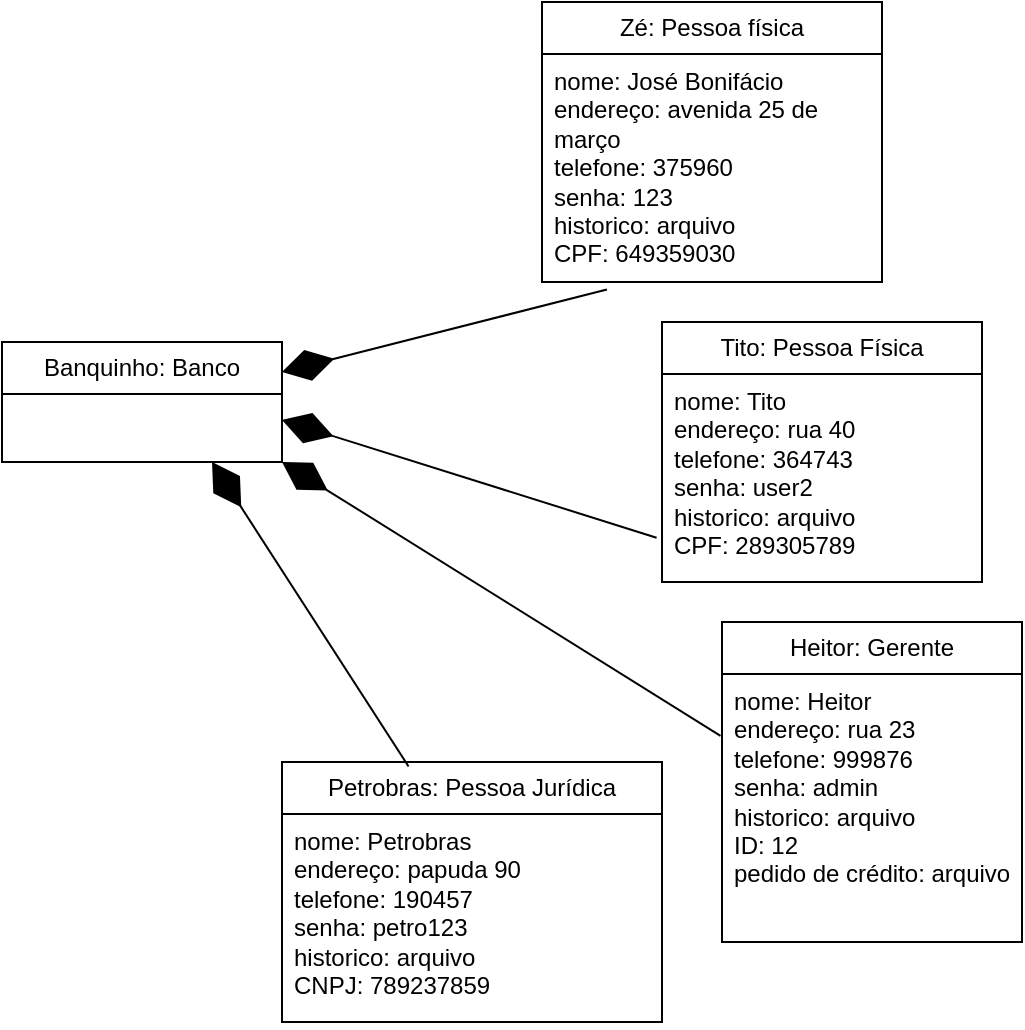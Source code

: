<mxfile version="21.2.9" type="google">
  <diagram name="Page-1" id="YyyxXyqNYqpXNg1hcqNF">
    <mxGraphModel grid="1" page="1" gridSize="10" guides="1" tooltips="1" connect="1" arrows="1" fold="1" pageScale="1" pageWidth="850" pageHeight="1100" math="0" shadow="0">
      <root>
        <mxCell id="0" />
        <mxCell id="1" parent="0" />
        <mxCell id="GHK0m-MIvGmjHyRTxm78-6" value="Banquinho: Banco" style="swimlane;fontStyle=0;childLayout=stackLayout;horizontal=1;startSize=26;fillColor=none;horizontalStack=0;resizeParent=1;resizeParentMax=0;resizeLast=0;collapsible=1;marginBottom=0;whiteSpace=wrap;html=1;" vertex="1" parent="1">
          <mxGeometry x="70" y="380" width="140" height="60" as="geometry" />
        </mxCell>
        <mxCell id="GHK0m-MIvGmjHyRTxm78-10" value="Zé: Pessoa física" style="swimlane;fontStyle=0;childLayout=stackLayout;horizontal=1;startSize=26;fillColor=none;horizontalStack=0;resizeParent=1;resizeParentMax=0;resizeLast=0;collapsible=1;marginBottom=0;whiteSpace=wrap;html=1;" vertex="1" parent="1">
          <mxGeometry x="340" y="210" width="170" height="140" as="geometry" />
        </mxCell>
        <mxCell id="GHK0m-MIvGmjHyRTxm78-11" value="nome: José Bonifácio&lt;br style=&quot;border-color: var(--border-color);&quot;&gt;endereço: avenida 25 de março&lt;br style=&quot;border-color: var(--border-color);&quot;&gt;telefone: 375960&lt;br style=&quot;border-color: var(--border-color);&quot;&gt;senha: 123&lt;br style=&quot;border-color: var(--border-color);&quot;&gt;historico: arquivo&lt;br&gt;CPF: 649359030" style="text;strokeColor=none;fillColor=none;align=left;verticalAlign=top;spacingLeft=4;spacingRight=4;overflow=hidden;rotatable=0;points=[[0,0.5],[1,0.5]];portConstraint=eastwest;whiteSpace=wrap;html=1;" vertex="1" parent="GHK0m-MIvGmjHyRTxm78-10">
          <mxGeometry y="26" width="170" height="114" as="geometry" />
        </mxCell>
        <mxCell id="GHK0m-MIvGmjHyRTxm78-14" value="Tito: Pessoa Física" style="swimlane;fontStyle=0;childLayout=stackLayout;horizontal=1;startSize=26;fillColor=none;horizontalStack=0;resizeParent=1;resizeParentMax=0;resizeLast=0;collapsible=1;marginBottom=0;whiteSpace=wrap;html=1;" vertex="1" parent="1">
          <mxGeometry x="400" y="370" width="160" height="130" as="geometry" />
        </mxCell>
        <mxCell id="GHK0m-MIvGmjHyRTxm78-15" value="nome: Tito&lt;br style=&quot;border-color: var(--border-color);&quot;&gt;endereço: rua 40&lt;br style=&quot;border-color: var(--border-color);&quot;&gt;telefone: 364743&lt;br style=&quot;border-color: var(--border-color);&quot;&gt;senha: user2&lt;br style=&quot;border-color: var(--border-color);&quot;&gt;historico: arquivo&lt;br&gt;CPF: 289305789" style="text;strokeColor=none;fillColor=none;align=left;verticalAlign=top;spacingLeft=4;spacingRight=4;overflow=hidden;rotatable=0;points=[[0,0.5],[1,0.5]];portConstraint=eastwest;whiteSpace=wrap;html=1;" vertex="1" parent="GHK0m-MIvGmjHyRTxm78-14">
          <mxGeometry y="26" width="160" height="104" as="geometry" />
        </mxCell>
        <mxCell id="GHK0m-MIvGmjHyRTxm78-18" value="Heitor: Gerente" style="swimlane;fontStyle=0;childLayout=stackLayout;horizontal=1;startSize=26;fillColor=none;horizontalStack=0;resizeParent=1;resizeParentMax=0;resizeLast=0;collapsible=1;marginBottom=0;whiteSpace=wrap;html=1;" vertex="1" parent="1">
          <mxGeometry x="430" y="520" width="150" height="160" as="geometry" />
        </mxCell>
        <mxCell id="GHK0m-MIvGmjHyRTxm78-19" value="nome: Heitor&lt;br style=&quot;border-color: var(--border-color);&quot;&gt;endereço: rua 23&lt;br style=&quot;border-color: var(--border-color);&quot;&gt;telefone: 999876&lt;br style=&quot;border-color: var(--border-color);&quot;&gt;senha: admin&lt;br style=&quot;border-color: var(--border-color);&quot;&gt;historico: arquivo&lt;br&gt;ID: 12&lt;br&gt;pedido de crédito: arquivo" style="text;strokeColor=none;fillColor=none;align=left;verticalAlign=top;spacingLeft=4;spacingRight=4;overflow=hidden;rotatable=0;points=[[0,0.5],[1,0.5]];portConstraint=eastwest;whiteSpace=wrap;html=1;" vertex="1" parent="GHK0m-MIvGmjHyRTxm78-18">
          <mxGeometry y="26" width="150" height="134" as="geometry" />
        </mxCell>
        <mxCell id="GHK0m-MIvGmjHyRTxm78-26" value="Petrobras: Pessoa Jurídica" style="swimlane;fontStyle=0;childLayout=stackLayout;horizontal=1;startSize=26;fillColor=none;horizontalStack=0;resizeParent=1;resizeParentMax=0;resizeLast=0;collapsible=1;marginBottom=0;whiteSpace=wrap;html=1;" vertex="1" parent="1">
          <mxGeometry x="210" y="590" width="190" height="130" as="geometry" />
        </mxCell>
        <mxCell id="GHK0m-MIvGmjHyRTxm78-27" value="nome: Petrobras&lt;br style=&quot;border-color: var(--border-color);&quot;&gt;endereço: papuda 90&lt;br style=&quot;border-color: var(--border-color);&quot;&gt;telefone: 190457&lt;br style=&quot;border-color: var(--border-color);&quot;&gt;senha: petro123&lt;br style=&quot;border-color: var(--border-color);&quot;&gt;historico: arquivo&lt;br&gt;CNPJ: 789237859" style="text;strokeColor=none;fillColor=none;align=left;verticalAlign=top;spacingLeft=4;spacingRight=4;overflow=hidden;rotatable=0;points=[[0,0.5],[1,0.5]];portConstraint=eastwest;whiteSpace=wrap;html=1;" vertex="1" parent="GHK0m-MIvGmjHyRTxm78-26">
          <mxGeometry y="26" width="190" height="104" as="geometry" />
        </mxCell>
        <mxCell id="GHK0m-MIvGmjHyRTxm78-30" value="" style="endArrow=diamondThin;endFill=1;endSize=24;html=1;rounded=0;exitX=-0.005;exitY=0.231;exitDx=0;exitDy=0;exitPerimeter=0;" edge="1" parent="1" source="GHK0m-MIvGmjHyRTxm78-19">
          <mxGeometry width="160" relative="1" as="geometry">
            <mxPoint x="340" y="490" as="sourcePoint" />
            <mxPoint x="210" y="440" as="targetPoint" />
          </mxGeometry>
        </mxCell>
        <mxCell id="GHK0m-MIvGmjHyRTxm78-31" value="" style="endArrow=diamondThin;endFill=1;endSize=24;html=1;rounded=0;exitX=0.333;exitY=0.017;exitDx=0;exitDy=0;exitPerimeter=0;entryX=0.75;entryY=1;entryDx=0;entryDy=0;" edge="1" parent="1" source="GHK0m-MIvGmjHyRTxm78-26" target="GHK0m-MIvGmjHyRTxm78-6">
          <mxGeometry width="160" relative="1" as="geometry">
            <mxPoint x="340" y="490" as="sourcePoint" />
            <mxPoint x="160" y="460" as="targetPoint" />
          </mxGeometry>
        </mxCell>
        <mxCell id="GHK0m-MIvGmjHyRTxm78-32" value="" style="endArrow=diamondThin;endFill=1;endSize=24;html=1;rounded=0;entryX=1;entryY=0.5;entryDx=0;entryDy=0;exitX=-0.017;exitY=0.787;exitDx=0;exitDy=0;exitPerimeter=0;" edge="1" parent="1" source="GHK0m-MIvGmjHyRTxm78-15">
          <mxGeometry width="160" relative="1" as="geometry">
            <mxPoint x="340" y="490" as="sourcePoint" />
            <mxPoint x="210" y="419" as="targetPoint" />
          </mxGeometry>
        </mxCell>
        <mxCell id="GHK0m-MIvGmjHyRTxm78-33" value="" style="endArrow=diamondThin;endFill=1;endSize=24;html=1;rounded=0;entryX=1;entryY=0.25;entryDx=0;entryDy=0;exitX=0.191;exitY=1.033;exitDx=0;exitDy=0;exitPerimeter=0;" edge="1" parent="1" source="GHK0m-MIvGmjHyRTxm78-11" target="GHK0m-MIvGmjHyRTxm78-6">
          <mxGeometry width="160" relative="1" as="geometry">
            <mxPoint x="340" y="490" as="sourcePoint" />
            <mxPoint x="500" y="490" as="targetPoint" />
          </mxGeometry>
        </mxCell>
      </root>
    </mxGraphModel>
  </diagram>
</mxfile>
